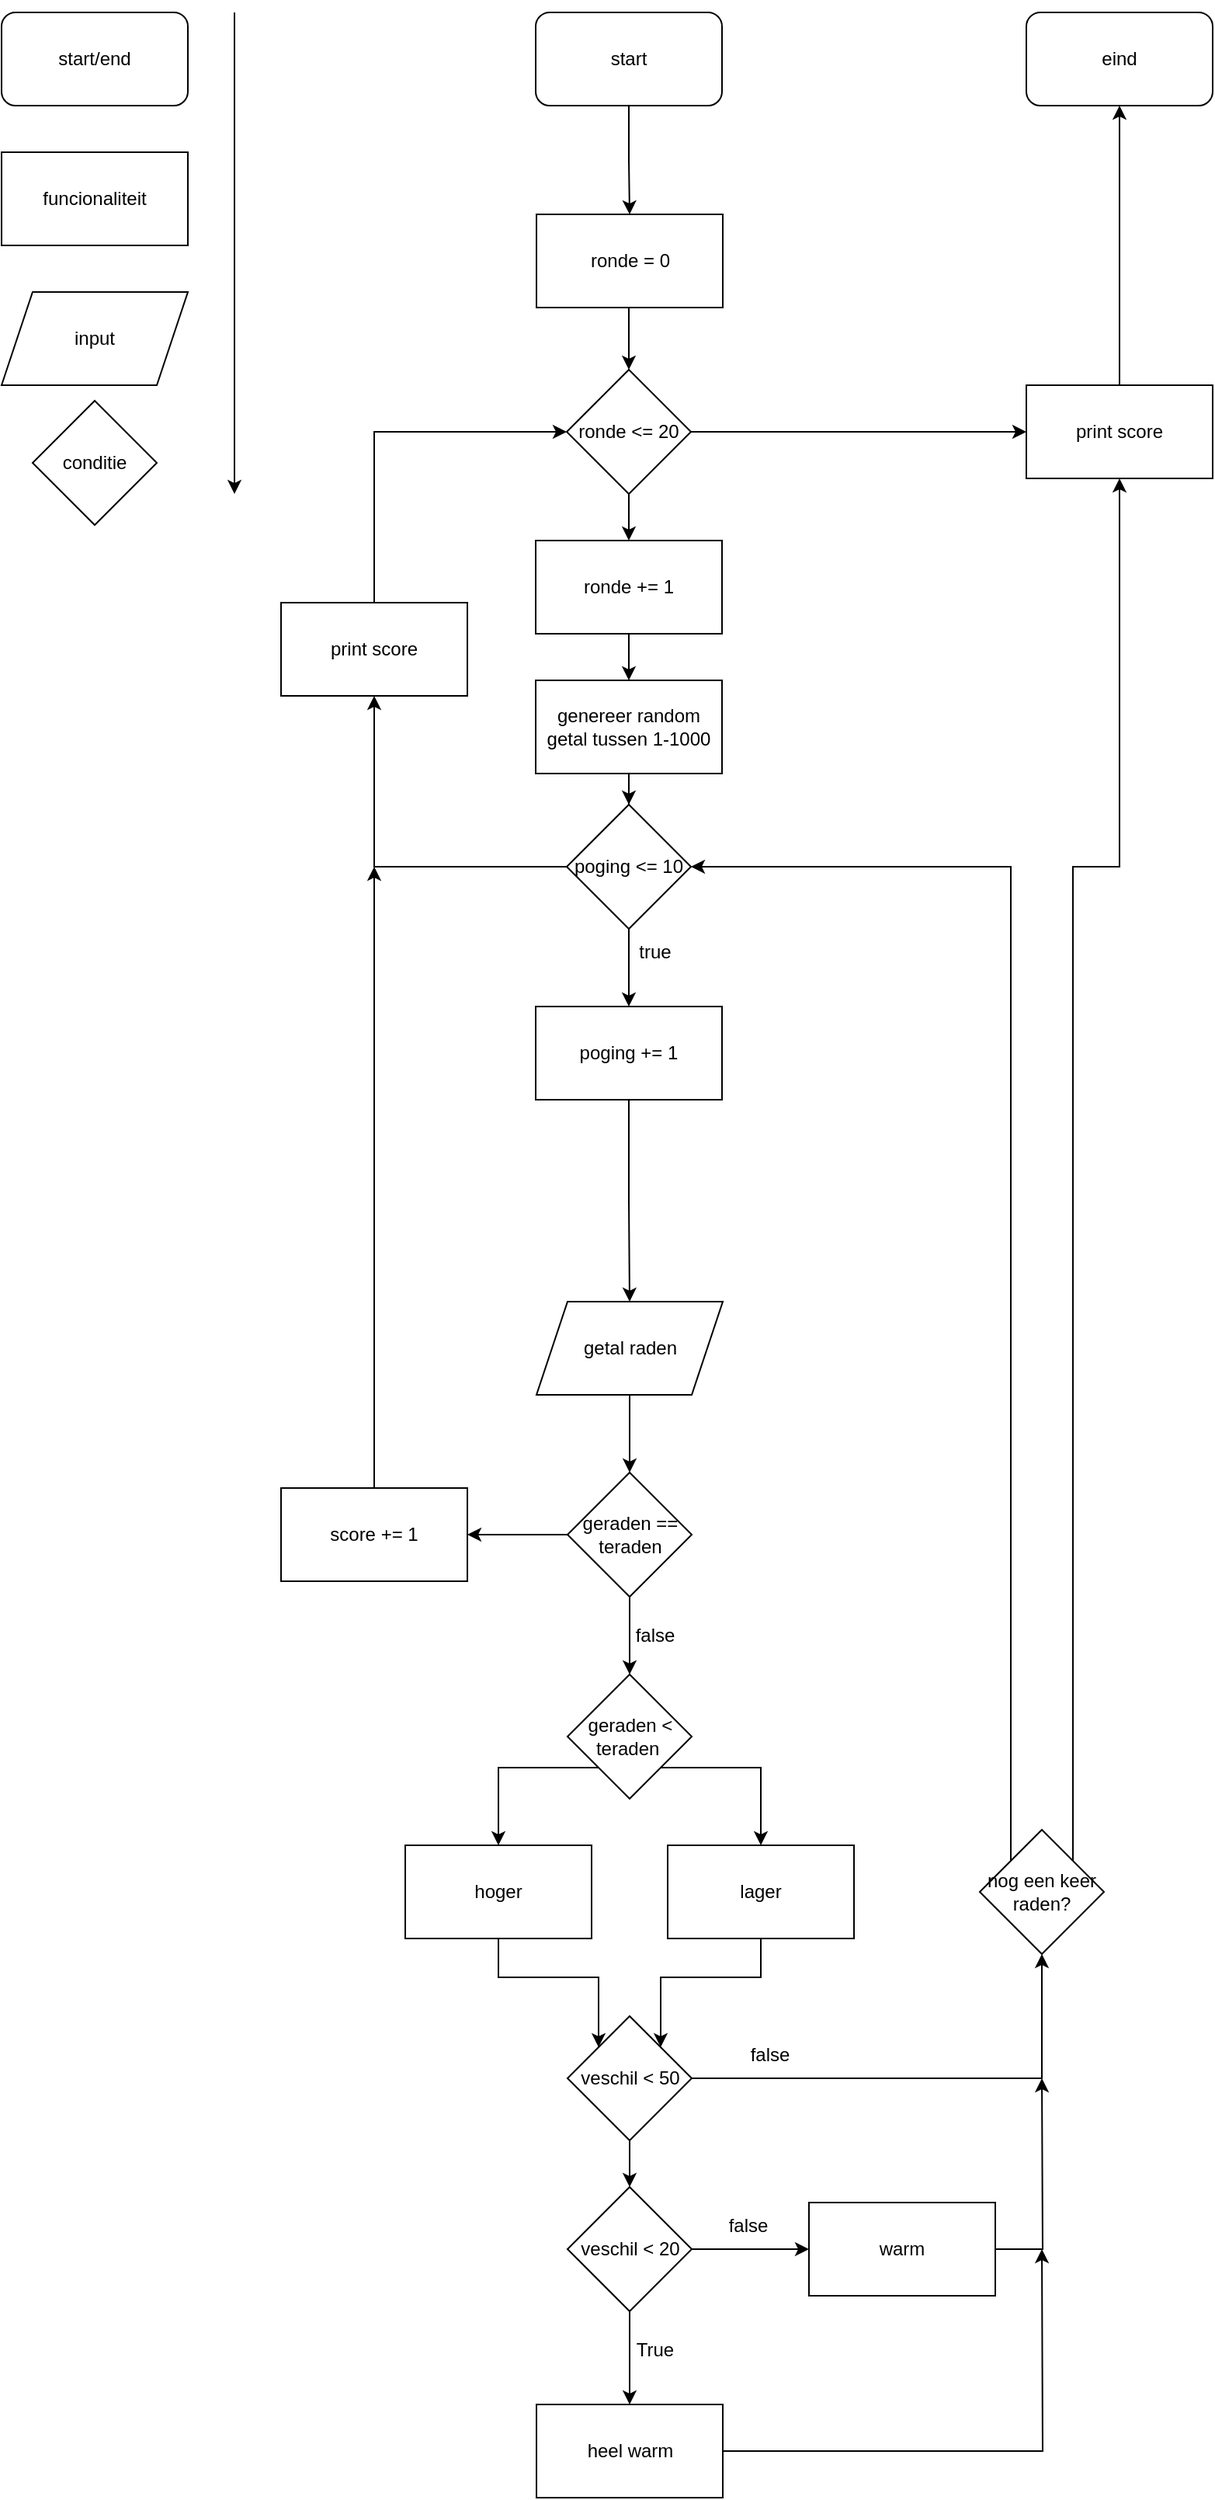 <mxfile version="22.1.21" type="device">
  <diagram name="Pagina-1" id="S97sy8oMs9A_BIJqDJRd">
    <mxGraphModel dx="1009" dy="542" grid="1" gridSize="10" guides="1" tooltips="1" connect="1" arrows="1" fold="1" page="1" pageScale="1" pageWidth="827" pageHeight="1169" math="0" shadow="0">
      <root>
        <mxCell id="0" />
        <mxCell id="1" parent="0" />
        <mxCell id="0K3lsVKZ3_FFktXKt5Rg-1" value="start/end" style="rounded=1;whiteSpace=wrap;html=1;" vertex="1" parent="1">
          <mxGeometry x="10" y="10" width="120" height="60" as="geometry" />
        </mxCell>
        <mxCell id="0K3lsVKZ3_FFktXKt5Rg-2" value="funcionaliteit" style="rounded=0;whiteSpace=wrap;html=1;" vertex="1" parent="1">
          <mxGeometry x="10" y="100" width="120" height="60" as="geometry" />
        </mxCell>
        <mxCell id="0K3lsVKZ3_FFktXKt5Rg-3" value="conditie" style="rhombus;whiteSpace=wrap;html=1;" vertex="1" parent="1">
          <mxGeometry x="30" y="260" width="80" height="80" as="geometry" />
        </mxCell>
        <mxCell id="0K3lsVKZ3_FFktXKt5Rg-5" value="" style="endArrow=classic;html=1;rounded=0;" edge="1" parent="1">
          <mxGeometry width="50" height="50" relative="1" as="geometry">
            <mxPoint x="160" y="10" as="sourcePoint" />
            <mxPoint x="160" y="320" as="targetPoint" />
          </mxGeometry>
        </mxCell>
        <mxCell id="0K3lsVKZ3_FFktXKt5Rg-6" value="input" style="shape=parallelogram;perimeter=parallelogramPerimeter;whiteSpace=wrap;html=1;fixedSize=1;" vertex="1" parent="1">
          <mxGeometry x="10" y="190" width="120" height="60" as="geometry" />
        </mxCell>
        <mxCell id="0K3lsVKZ3_FFktXKt5Rg-53" style="edgeStyle=orthogonalEdgeStyle;rounded=0;orthogonalLoop=1;jettySize=auto;html=1;entryX=0.5;entryY=0;entryDx=0;entryDy=0;" edge="1" parent="1" source="0K3lsVKZ3_FFktXKt5Rg-57" target="0K3lsVKZ3_FFktXKt5Rg-16">
          <mxGeometry relative="1" as="geometry">
            <mxPoint x="450" y="220" as="targetPoint" />
            <Array as="points">
              <mxPoint x="414" y="200" />
              <mxPoint x="415" y="200" />
            </Array>
          </mxGeometry>
        </mxCell>
        <mxCell id="0K3lsVKZ3_FFktXKt5Rg-8" value="start&lt;br&gt;" style="rounded=1;whiteSpace=wrap;html=1;" vertex="1" parent="1">
          <mxGeometry x="354" y="10" width="120" height="60" as="geometry" />
        </mxCell>
        <mxCell id="0K3lsVKZ3_FFktXKt5Rg-27" value="" style="edgeStyle=orthogonalEdgeStyle;rounded=0;orthogonalLoop=1;jettySize=auto;html=1;" edge="1" parent="1" source="0K3lsVKZ3_FFktXKt5Rg-12" target="0K3lsVKZ3_FFktXKt5Rg-26">
          <mxGeometry relative="1" as="geometry" />
        </mxCell>
        <mxCell id="0K3lsVKZ3_FFktXKt5Rg-12" value="getal raden" style="shape=parallelogram;perimeter=parallelogramPerimeter;whiteSpace=wrap;html=1;fixedSize=1;" vertex="1" parent="1">
          <mxGeometry x="354.5" y="840" width="120" height="60" as="geometry" />
        </mxCell>
        <mxCell id="0K3lsVKZ3_FFktXKt5Rg-21" style="edgeStyle=orthogonalEdgeStyle;rounded=0;orthogonalLoop=1;jettySize=auto;html=1;exitX=0;exitY=1;exitDx=0;exitDy=0;entryX=0.5;entryY=0;entryDx=0;entryDy=0;" edge="1" parent="1" source="0K3lsVKZ3_FFktXKt5Rg-14" target="0K3lsVKZ3_FFktXKt5Rg-22">
          <mxGeometry relative="1" as="geometry">
            <mxPoint x="349.5" y="1200" as="targetPoint" />
            <Array as="points">
              <mxPoint x="329.5" y="1140" />
            </Array>
          </mxGeometry>
        </mxCell>
        <mxCell id="0K3lsVKZ3_FFktXKt5Rg-24" style="edgeStyle=orthogonalEdgeStyle;rounded=0;orthogonalLoop=1;jettySize=auto;html=1;entryX=0.5;entryY=0;entryDx=0;entryDy=0;" edge="1" parent="1" source="0K3lsVKZ3_FFktXKt5Rg-14" target="0K3lsVKZ3_FFktXKt5Rg-23">
          <mxGeometry relative="1" as="geometry">
            <Array as="points">
              <mxPoint x="499.5" y="1140" />
            </Array>
          </mxGeometry>
        </mxCell>
        <mxCell id="0K3lsVKZ3_FFktXKt5Rg-14" value="geraden &amp;lt; teraden&amp;nbsp;" style="rhombus;whiteSpace=wrap;html=1;" vertex="1" parent="1">
          <mxGeometry x="374.5" y="1080" width="80" height="80" as="geometry" />
        </mxCell>
        <mxCell id="0K3lsVKZ3_FFktXKt5Rg-67" style="edgeStyle=orthogonalEdgeStyle;rounded=0;orthogonalLoop=1;jettySize=auto;html=1;entryX=0.5;entryY=0;entryDx=0;entryDy=0;" edge="1" parent="1" source="0K3lsVKZ3_FFktXKt5Rg-16" target="0K3lsVKZ3_FFktXKt5Rg-63">
          <mxGeometry relative="1" as="geometry" />
        </mxCell>
        <mxCell id="0K3lsVKZ3_FFktXKt5Rg-94" style="edgeStyle=orthogonalEdgeStyle;rounded=0;orthogonalLoop=1;jettySize=auto;html=1;entryX=0;entryY=0.5;entryDx=0;entryDy=0;" edge="1" parent="1" source="0K3lsVKZ3_FFktXKt5Rg-16" target="0K3lsVKZ3_FFktXKt5Rg-96">
          <mxGeometry relative="1" as="geometry">
            <mxPoint x="700" y="410" as="targetPoint" />
            <Array as="points">
              <mxPoint x="660" y="280" />
              <mxPoint x="660" y="280" />
            </Array>
          </mxGeometry>
        </mxCell>
        <mxCell id="0K3lsVKZ3_FFktXKt5Rg-16" value="ronde &amp;lt;= 20" style="rhombus;whiteSpace=wrap;html=1;" vertex="1" parent="1">
          <mxGeometry x="374" y="240" width="80" height="80" as="geometry" />
        </mxCell>
        <mxCell id="0K3lsVKZ3_FFktXKt5Rg-35" style="edgeStyle=orthogonalEdgeStyle;rounded=0;orthogonalLoop=1;jettySize=auto;html=1;entryX=0;entryY=0;entryDx=0;entryDy=0;" edge="1" parent="1" source="0K3lsVKZ3_FFktXKt5Rg-22" target="0K3lsVKZ3_FFktXKt5Rg-34">
          <mxGeometry relative="1" as="geometry" />
        </mxCell>
        <mxCell id="0K3lsVKZ3_FFktXKt5Rg-22" value="hoger" style="rounded=0;whiteSpace=wrap;html=1;" vertex="1" parent="1">
          <mxGeometry x="270" y="1190" width="120" height="60" as="geometry" />
        </mxCell>
        <mxCell id="0K3lsVKZ3_FFktXKt5Rg-36" style="edgeStyle=orthogonalEdgeStyle;rounded=0;orthogonalLoop=1;jettySize=auto;html=1;entryX=1;entryY=0;entryDx=0;entryDy=0;" edge="1" parent="1" source="0K3lsVKZ3_FFktXKt5Rg-23" target="0K3lsVKZ3_FFktXKt5Rg-34">
          <mxGeometry relative="1" as="geometry" />
        </mxCell>
        <mxCell id="0K3lsVKZ3_FFktXKt5Rg-23" value="lager" style="rounded=0;whiteSpace=wrap;html=1;" vertex="1" parent="1">
          <mxGeometry x="439" y="1190" width="120" height="60" as="geometry" />
        </mxCell>
        <mxCell id="0K3lsVKZ3_FFktXKt5Rg-28" value="" style="edgeStyle=orthogonalEdgeStyle;rounded=0;orthogonalLoop=1;jettySize=auto;html=1;" edge="1" parent="1" source="0K3lsVKZ3_FFktXKt5Rg-26" target="0K3lsVKZ3_FFktXKt5Rg-14">
          <mxGeometry relative="1" as="geometry">
            <Array as="points">
              <mxPoint x="414.5" y="1080" />
              <mxPoint x="414.5" y="1080" />
            </Array>
          </mxGeometry>
        </mxCell>
        <mxCell id="0K3lsVKZ3_FFktXKt5Rg-88" value="" style="edgeStyle=orthogonalEdgeStyle;rounded=0;orthogonalLoop=1;jettySize=auto;html=1;" edge="1" parent="1" source="0K3lsVKZ3_FFktXKt5Rg-26" target="0K3lsVKZ3_FFktXKt5Rg-87">
          <mxGeometry relative="1" as="geometry" />
        </mxCell>
        <mxCell id="0K3lsVKZ3_FFktXKt5Rg-26" value="geraden == teraden" style="rhombus;whiteSpace=wrap;html=1;" vertex="1" parent="1">
          <mxGeometry x="374.5" y="950" width="80" height="80" as="geometry" />
        </mxCell>
        <mxCell id="0K3lsVKZ3_FFktXKt5Rg-29" value="false" style="text;strokeColor=none;align=center;fillColor=none;html=1;verticalAlign=middle;whiteSpace=wrap;rounded=0;" vertex="1" parent="1">
          <mxGeometry x="400.5" y="1040" width="60" height="30" as="geometry" />
        </mxCell>
        <mxCell id="0K3lsVKZ3_FFktXKt5Rg-40" value="" style="edgeStyle=orthogonalEdgeStyle;rounded=0;orthogonalLoop=1;jettySize=auto;html=1;" edge="1" parent="1" source="0K3lsVKZ3_FFktXKt5Rg-34" target="0K3lsVKZ3_FFktXKt5Rg-37">
          <mxGeometry relative="1" as="geometry" />
        </mxCell>
        <mxCell id="0K3lsVKZ3_FFktXKt5Rg-34" value="veschil &amp;lt; 50" style="rhombus;whiteSpace=wrap;html=1;" vertex="1" parent="1">
          <mxGeometry x="374.5" y="1300" width="80" height="80" as="geometry" />
        </mxCell>
        <mxCell id="0K3lsVKZ3_FFktXKt5Rg-42" value="" style="edgeStyle=orthogonalEdgeStyle;rounded=0;orthogonalLoop=1;jettySize=auto;html=1;" edge="1" parent="1" source="0K3lsVKZ3_FFktXKt5Rg-37" target="0K3lsVKZ3_FFktXKt5Rg-41">
          <mxGeometry relative="1" as="geometry" />
        </mxCell>
        <mxCell id="0K3lsVKZ3_FFktXKt5Rg-44" value="" style="edgeStyle=orthogonalEdgeStyle;rounded=0;orthogonalLoop=1;jettySize=auto;html=1;" edge="1" parent="1" source="0K3lsVKZ3_FFktXKt5Rg-37" target="0K3lsVKZ3_FFktXKt5Rg-43">
          <mxGeometry relative="1" as="geometry" />
        </mxCell>
        <mxCell id="0K3lsVKZ3_FFktXKt5Rg-37" value="veschil &amp;lt; 20" style="rhombus;whiteSpace=wrap;html=1;" vertex="1" parent="1">
          <mxGeometry x="374.5" y="1410" width="80" height="80" as="geometry" />
        </mxCell>
        <mxCell id="0K3lsVKZ3_FFktXKt5Rg-72" style="edgeStyle=orthogonalEdgeStyle;rounded=0;orthogonalLoop=1;jettySize=auto;html=1;" edge="1" parent="1" source="0K3lsVKZ3_FFktXKt5Rg-41">
          <mxGeometry relative="1" as="geometry">
            <mxPoint x="680" y="1340" as="targetPoint" />
          </mxGeometry>
        </mxCell>
        <mxCell id="0K3lsVKZ3_FFktXKt5Rg-41" value="warm" style="rounded=0;whiteSpace=wrap;html=1;" vertex="1" parent="1">
          <mxGeometry x="530" y="1420" width="120" height="60" as="geometry" />
        </mxCell>
        <mxCell id="0K3lsVKZ3_FFktXKt5Rg-71" style="edgeStyle=orthogonalEdgeStyle;rounded=0;orthogonalLoop=1;jettySize=auto;html=1;" edge="1" parent="1" source="0K3lsVKZ3_FFktXKt5Rg-43">
          <mxGeometry relative="1" as="geometry">
            <mxPoint x="680" y="1450" as="targetPoint" />
          </mxGeometry>
        </mxCell>
        <mxCell id="0K3lsVKZ3_FFktXKt5Rg-43" value="heel warm" style="rounded=0;whiteSpace=wrap;html=1;" vertex="1" parent="1">
          <mxGeometry x="354.5" y="1550" width="120" height="60" as="geometry" />
        </mxCell>
        <mxCell id="0K3lsVKZ3_FFktXKt5Rg-45" value="True" style="text;strokeColor=none;align=center;fillColor=none;html=1;verticalAlign=middle;whiteSpace=wrap;rounded=0;" vertex="1" parent="1">
          <mxGeometry x="400.5" y="1500" width="60" height="30" as="geometry" />
        </mxCell>
        <mxCell id="0K3lsVKZ3_FFktXKt5Rg-46" value="false" style="text;strokeColor=none;align=center;fillColor=none;html=1;verticalAlign=middle;whiteSpace=wrap;rounded=0;" vertex="1" parent="1">
          <mxGeometry x="460.5" y="1420" width="60" height="30" as="geometry" />
        </mxCell>
        <mxCell id="0K3lsVKZ3_FFktXKt5Rg-58" value="" style="edgeStyle=orthogonalEdgeStyle;rounded=0;orthogonalLoop=1;jettySize=auto;html=1;entryX=0.5;entryY=0;entryDx=0;entryDy=0;" edge="1" parent="1" source="0K3lsVKZ3_FFktXKt5Rg-8" target="0K3lsVKZ3_FFktXKt5Rg-57">
          <mxGeometry relative="1" as="geometry">
            <mxPoint x="414" y="70" as="sourcePoint" />
            <mxPoint x="414" y="240" as="targetPoint" />
          </mxGeometry>
        </mxCell>
        <mxCell id="0K3lsVKZ3_FFktXKt5Rg-57" value="ronde = 0" style="rounded=0;whiteSpace=wrap;html=1;" vertex="1" parent="1">
          <mxGeometry x="354.5" y="140" width="120" height="60" as="geometry" />
        </mxCell>
        <mxCell id="0K3lsVKZ3_FFktXKt5Rg-83" value="" style="edgeStyle=orthogonalEdgeStyle;rounded=0;orthogonalLoop=1;jettySize=auto;html=1;" edge="1" parent="1" source="0K3lsVKZ3_FFktXKt5Rg-63" target="0K3lsVKZ3_FFktXKt5Rg-82">
          <mxGeometry relative="1" as="geometry" />
        </mxCell>
        <mxCell id="0K3lsVKZ3_FFktXKt5Rg-63" value="ronde += 1" style="rounded=0;whiteSpace=wrap;html=1;" vertex="1" parent="1">
          <mxGeometry x="354" y="350" width="120" height="60" as="geometry" />
        </mxCell>
        <mxCell id="0K3lsVKZ3_FFktXKt5Rg-69" style="edgeStyle=orthogonalEdgeStyle;rounded=0;orthogonalLoop=1;jettySize=auto;html=1;entryX=0.5;entryY=0;entryDx=0;entryDy=0;" edge="1" parent="1" source="0K3lsVKZ3_FFktXKt5Rg-62" target="0K3lsVKZ3_FFktXKt5Rg-65">
          <mxGeometry relative="1" as="geometry" />
        </mxCell>
        <mxCell id="0K3lsVKZ3_FFktXKt5Rg-92" style="edgeStyle=orthogonalEdgeStyle;rounded=0;orthogonalLoop=1;jettySize=auto;html=1;entryX=0.5;entryY=1;entryDx=0;entryDy=0;" edge="1" parent="1" source="0K3lsVKZ3_FFktXKt5Rg-62" target="0K3lsVKZ3_FFktXKt5Rg-90">
          <mxGeometry relative="1" as="geometry" />
        </mxCell>
        <mxCell id="0K3lsVKZ3_FFktXKt5Rg-62" value="poging &amp;lt;= 10" style="rhombus;whiteSpace=wrap;html=1;" vertex="1" parent="1">
          <mxGeometry x="374" y="520" width="80" height="80" as="geometry" />
        </mxCell>
        <mxCell id="0K3lsVKZ3_FFktXKt5Rg-85" style="edgeStyle=orthogonalEdgeStyle;rounded=0;orthogonalLoop=1;jettySize=auto;html=1;entryX=0.5;entryY=0;entryDx=0;entryDy=0;" edge="1" parent="1" source="0K3lsVKZ3_FFktXKt5Rg-65" target="0K3lsVKZ3_FFktXKt5Rg-12">
          <mxGeometry relative="1" as="geometry" />
        </mxCell>
        <mxCell id="0K3lsVKZ3_FFktXKt5Rg-65" value="poging += 1" style="rounded=0;whiteSpace=wrap;html=1;" vertex="1" parent="1">
          <mxGeometry x="354" y="650" width="120" height="60" as="geometry" />
        </mxCell>
        <mxCell id="0K3lsVKZ3_FFktXKt5Rg-81" style="edgeStyle=orthogonalEdgeStyle;rounded=0;orthogonalLoop=1;jettySize=auto;html=1;entryX=1;entryY=0.5;entryDx=0;entryDy=0;" edge="1" parent="1" source="0K3lsVKZ3_FFktXKt5Rg-70" target="0K3lsVKZ3_FFktXKt5Rg-62">
          <mxGeometry relative="1" as="geometry">
            <mxPoint x="680" y="580" as="targetPoint" />
            <Array as="points">
              <mxPoint x="660" y="560" />
            </Array>
          </mxGeometry>
        </mxCell>
        <mxCell id="0K3lsVKZ3_FFktXKt5Rg-95" style="edgeStyle=orthogonalEdgeStyle;rounded=0;orthogonalLoop=1;jettySize=auto;html=1;entryX=0.5;entryY=1;entryDx=0;entryDy=0;" edge="1" parent="1" source="0K3lsVKZ3_FFktXKt5Rg-70" target="0K3lsVKZ3_FFktXKt5Rg-96">
          <mxGeometry relative="1" as="geometry">
            <mxPoint x="690" y="880" as="targetPoint" />
            <Array as="points">
              <mxPoint x="700" y="560" />
              <mxPoint x="730" y="560" />
            </Array>
          </mxGeometry>
        </mxCell>
        <mxCell id="0K3lsVKZ3_FFktXKt5Rg-70" value="nog een keer raden?" style="rhombus;whiteSpace=wrap;html=1;" vertex="1" parent="1">
          <mxGeometry x="640" y="1180" width="80" height="80" as="geometry" />
        </mxCell>
        <mxCell id="0K3lsVKZ3_FFktXKt5Rg-73" value="false" style="text;strokeColor=none;align=center;fillColor=none;html=1;verticalAlign=middle;whiteSpace=wrap;rounded=0;" vertex="1" parent="1">
          <mxGeometry x="474.5" y="1310" width="60" height="30" as="geometry" />
        </mxCell>
        <mxCell id="0K3lsVKZ3_FFktXKt5Rg-77" value="" style="edgeStyle=orthogonalEdgeStyle;rounded=0;orthogonalLoop=1;jettySize=auto;html=1;entryX=0.5;entryY=1;entryDx=0;entryDy=0;" edge="1" parent="1" source="0K3lsVKZ3_FFktXKt5Rg-34" target="0K3lsVKZ3_FFktXKt5Rg-70">
          <mxGeometry relative="1" as="geometry">
            <mxPoint x="680" y="910" as="targetPoint" />
            <mxPoint x="455" y="1340" as="sourcePoint" />
            <Array as="points">
              <mxPoint x="680" y="1340" />
            </Array>
          </mxGeometry>
        </mxCell>
        <mxCell id="0K3lsVKZ3_FFktXKt5Rg-84" value="" style="edgeStyle=orthogonalEdgeStyle;rounded=0;orthogonalLoop=1;jettySize=auto;html=1;" edge="1" parent="1" source="0K3lsVKZ3_FFktXKt5Rg-82" target="0K3lsVKZ3_FFktXKt5Rg-62">
          <mxGeometry relative="1" as="geometry" />
        </mxCell>
        <mxCell id="0K3lsVKZ3_FFktXKt5Rg-82" value="genereer random getal tussen 1-1000" style="rounded=0;whiteSpace=wrap;html=1;" vertex="1" parent="1">
          <mxGeometry x="354" y="440" width="120" height="60" as="geometry" />
        </mxCell>
        <mxCell id="0K3lsVKZ3_FFktXKt5Rg-89" style="edgeStyle=orthogonalEdgeStyle;rounded=0;orthogonalLoop=1;jettySize=auto;html=1;" edge="1" parent="1" source="0K3lsVKZ3_FFktXKt5Rg-87">
          <mxGeometry relative="1" as="geometry">
            <mxPoint x="250" y="560" as="targetPoint" />
            <Array as="points">
              <mxPoint x="250" y="850" />
              <mxPoint x="250" y="850" />
            </Array>
          </mxGeometry>
        </mxCell>
        <mxCell id="0K3lsVKZ3_FFktXKt5Rg-87" value="score += 1" style="rounded=0;whiteSpace=wrap;html=1;" vertex="1" parent="1">
          <mxGeometry x="190" y="960" width="120" height="60" as="geometry" />
        </mxCell>
        <mxCell id="0K3lsVKZ3_FFktXKt5Rg-91" style="edgeStyle=orthogonalEdgeStyle;rounded=0;orthogonalLoop=1;jettySize=auto;html=1;entryX=0;entryY=0.5;entryDx=0;entryDy=0;" edge="1" parent="1" source="0K3lsVKZ3_FFktXKt5Rg-90" target="0K3lsVKZ3_FFktXKt5Rg-16">
          <mxGeometry relative="1" as="geometry">
            <Array as="points">
              <mxPoint x="250" y="280" />
            </Array>
          </mxGeometry>
        </mxCell>
        <mxCell id="0K3lsVKZ3_FFktXKt5Rg-90" value="print score" style="rounded=0;whiteSpace=wrap;html=1;" vertex="1" parent="1">
          <mxGeometry x="190" y="390" width="120" height="60" as="geometry" />
        </mxCell>
        <mxCell id="0K3lsVKZ3_FFktXKt5Rg-93" value="true" style="text;strokeColor=none;align=center;fillColor=none;html=1;verticalAlign=middle;whiteSpace=wrap;rounded=0;" vertex="1" parent="1">
          <mxGeometry x="400.5" y="600" width="60" height="30" as="geometry" />
        </mxCell>
        <mxCell id="0K3lsVKZ3_FFktXKt5Rg-98" style="edgeStyle=orthogonalEdgeStyle;rounded=0;orthogonalLoop=1;jettySize=auto;html=1;entryX=0.5;entryY=1;entryDx=0;entryDy=0;" edge="1" parent="1" source="0K3lsVKZ3_FFktXKt5Rg-96" target="0K3lsVKZ3_FFktXKt5Rg-97">
          <mxGeometry relative="1" as="geometry" />
        </mxCell>
        <mxCell id="0K3lsVKZ3_FFktXKt5Rg-96" value="print score" style="rounded=0;whiteSpace=wrap;html=1;" vertex="1" parent="1">
          <mxGeometry x="670" y="250" width="120" height="60" as="geometry" />
        </mxCell>
        <mxCell id="0K3lsVKZ3_FFktXKt5Rg-97" value="eind" style="rounded=1;whiteSpace=wrap;html=1;" vertex="1" parent="1">
          <mxGeometry x="670" y="10" width="120" height="60" as="geometry" />
        </mxCell>
      </root>
    </mxGraphModel>
  </diagram>
</mxfile>
